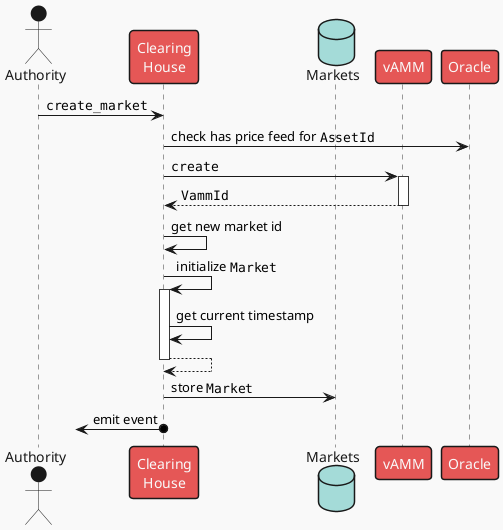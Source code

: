 @startuml create_market
!theme mars

actor "Authority" as g
participant "Clearing\nHouse" as ch
database "Markets" as markets
participant "vAMM" as vamm
participant "Oracle" as oracle 

g -> ch : ""create_market""

ch -> oracle : check has price feed for ""AssetId""

ch -> vamm ++: ""create""
return ""VammId""

ch -> ch : get new market id

ch -> ch ++: initialize ""Market""
ch -> ch: get current timestamp
return

ch -> markets : store ""Market""

?<-o ch : emit event
@enduml